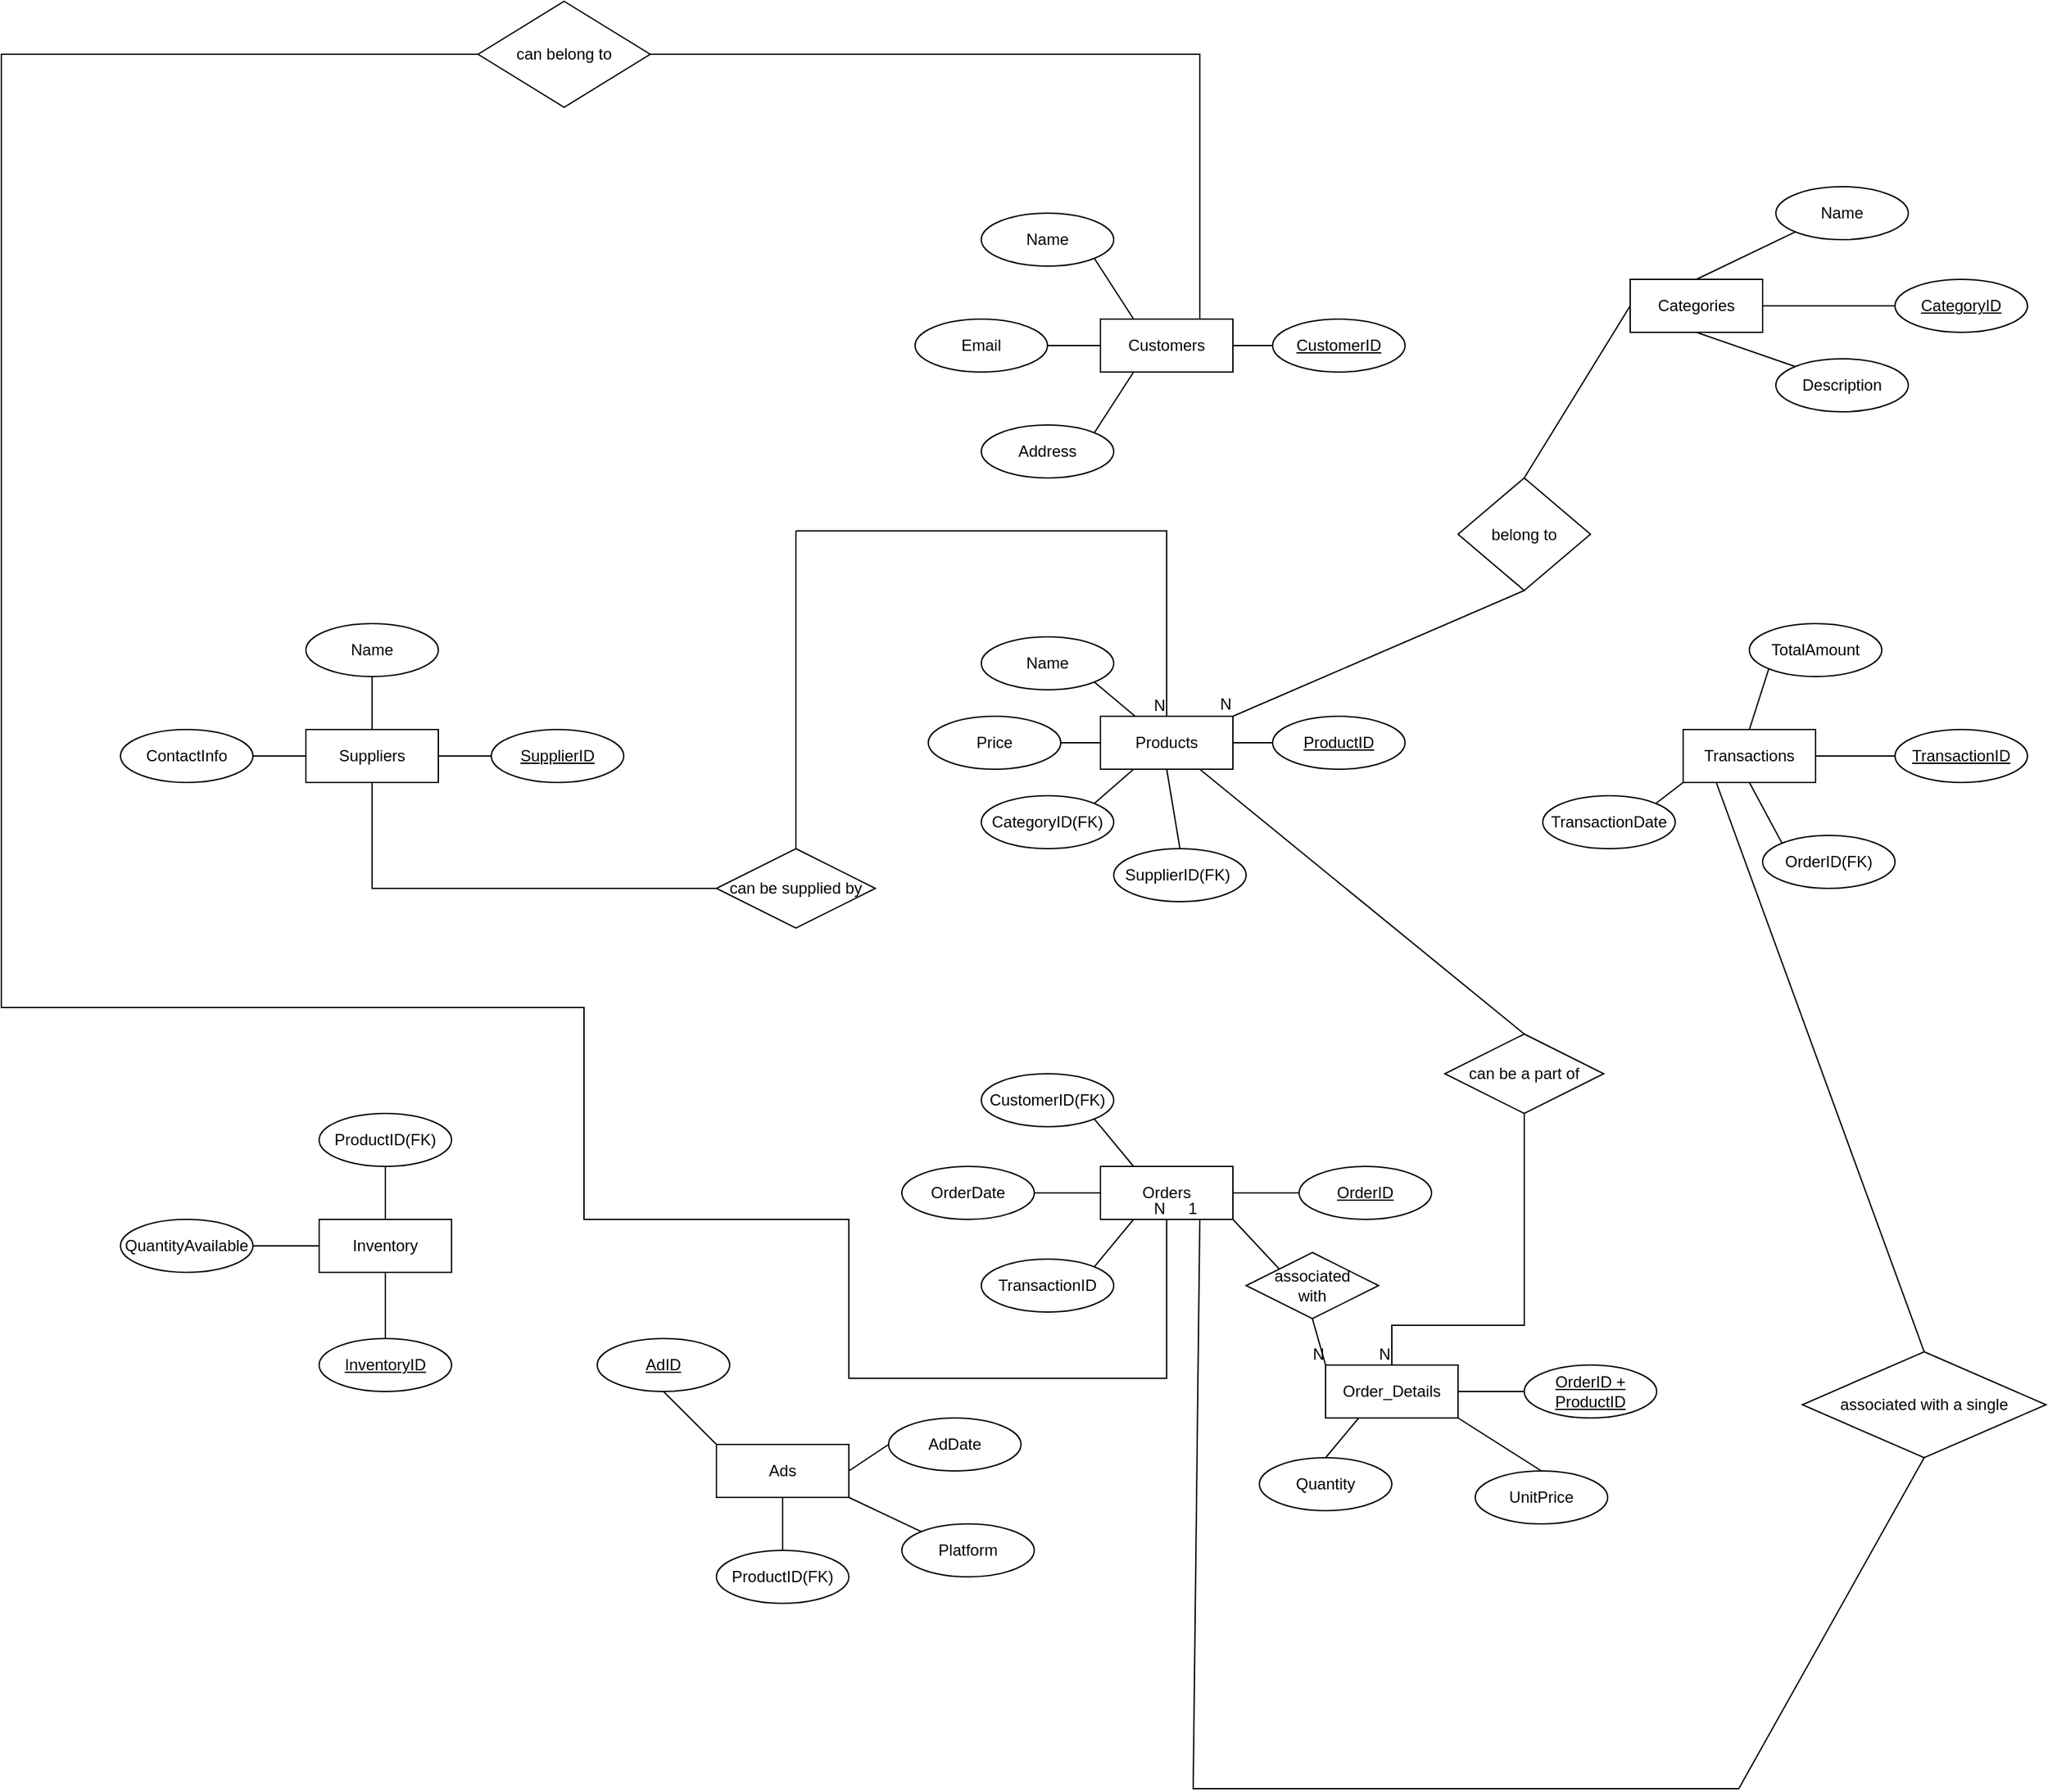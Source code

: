 <mxfile version="23.1.2" type="github">
  <diagram id="R2lEEEUBdFMjLlhIrx00" name="Page-1">
    <mxGraphModel dx="2417" dy="837" grid="1" gridSize="10" guides="1" tooltips="1" connect="1" arrows="1" fold="1" page="1" pageScale="1" pageWidth="827" pageHeight="1169" math="0" shadow="0" extFonts="Permanent Marker^https://fonts.googleapis.com/css?family=Permanent+Marker">
      <root>
        <mxCell id="0" />
        <mxCell id="1" parent="0" />
        <mxCell id="zfA8GvS_sk62KVz_93GT-23" value="Products" style="whiteSpace=wrap;html=1;align=center;" vertex="1" parent="1">
          <mxGeometry x="30" y="1060" width="100" height="40" as="geometry" />
        </mxCell>
        <mxCell id="zfA8GvS_sk62KVz_93GT-25" value="ProductID" style="ellipse;whiteSpace=wrap;html=1;align=center;fontStyle=4;" vertex="1" parent="1">
          <mxGeometry x="160" y="1060" width="100" height="40" as="geometry" />
        </mxCell>
        <mxCell id="zfA8GvS_sk62KVz_93GT-29" value="" style="endArrow=none;html=1;rounded=0;entryX=0;entryY=0.5;entryDx=0;entryDy=0;exitX=1;exitY=0.5;exitDx=0;exitDy=0;" edge="1" parent="1" source="zfA8GvS_sk62KVz_93GT-23" target="zfA8GvS_sk62KVz_93GT-25">
          <mxGeometry relative="1" as="geometry">
            <mxPoint x="50" y="1050" as="sourcePoint" />
            <mxPoint x="210" y="1050" as="targetPoint" />
          </mxGeometry>
        </mxCell>
        <mxCell id="zfA8GvS_sk62KVz_93GT-30" value="Name" style="ellipse;whiteSpace=wrap;html=1;align=center;" vertex="1" parent="1">
          <mxGeometry x="-60" y="1000" width="100" height="40" as="geometry" />
        </mxCell>
        <mxCell id="zfA8GvS_sk62KVz_93GT-31" value="Price" style="ellipse;whiteSpace=wrap;html=1;align=center;" vertex="1" parent="1">
          <mxGeometry x="-100" y="1060" width="100" height="40" as="geometry" />
        </mxCell>
        <mxCell id="zfA8GvS_sk62KVz_93GT-32" value="CategoryID(FK)" style="ellipse;whiteSpace=wrap;html=1;align=center;" vertex="1" parent="1">
          <mxGeometry x="-60" y="1120" width="100" height="40" as="geometry" />
        </mxCell>
        <mxCell id="zfA8GvS_sk62KVz_93GT-33" value="SupplierID(FK)&amp;nbsp;" style="ellipse;whiteSpace=wrap;html=1;align=center;" vertex="1" parent="1">
          <mxGeometry x="40" y="1160" width="100" height="40" as="geometry" />
        </mxCell>
        <mxCell id="zfA8GvS_sk62KVz_93GT-34" value="" style="endArrow=none;html=1;rounded=0;exitX=1;exitY=1;exitDx=0;exitDy=0;" edge="1" parent="1" source="zfA8GvS_sk62KVz_93GT-30" target="zfA8GvS_sk62KVz_93GT-23">
          <mxGeometry relative="1" as="geometry">
            <mxPoint x="50" y="1050" as="sourcePoint" />
            <mxPoint x="210" y="1050" as="targetPoint" />
          </mxGeometry>
        </mxCell>
        <mxCell id="zfA8GvS_sk62KVz_93GT-35" value="" style="endArrow=none;html=1;rounded=0;exitX=1;exitY=0.5;exitDx=0;exitDy=0;entryX=0;entryY=0.5;entryDx=0;entryDy=0;" edge="1" parent="1" source="zfA8GvS_sk62KVz_93GT-31" target="zfA8GvS_sk62KVz_93GT-23">
          <mxGeometry relative="1" as="geometry">
            <mxPoint x="60" y="1060" as="sourcePoint" />
            <mxPoint x="220" y="1060" as="targetPoint" />
          </mxGeometry>
        </mxCell>
        <mxCell id="zfA8GvS_sk62KVz_93GT-36" value="" style="endArrow=none;html=1;rounded=0;exitX=1;exitY=0;exitDx=0;exitDy=0;entryX=0.25;entryY=1;entryDx=0;entryDy=0;" edge="1" parent="1" source="zfA8GvS_sk62KVz_93GT-32" target="zfA8GvS_sk62KVz_93GT-23">
          <mxGeometry relative="1" as="geometry">
            <mxPoint x="70" y="1070" as="sourcePoint" />
            <mxPoint x="230" y="1070" as="targetPoint" />
          </mxGeometry>
        </mxCell>
        <mxCell id="zfA8GvS_sk62KVz_93GT-37" value="" style="endArrow=none;html=1;rounded=0;exitX=0.5;exitY=0;exitDx=0;exitDy=0;entryX=0.5;entryY=1;entryDx=0;entryDy=0;" edge="1" parent="1" source="zfA8GvS_sk62KVz_93GT-33" target="zfA8GvS_sk62KVz_93GT-23">
          <mxGeometry relative="1" as="geometry">
            <mxPoint x="80" y="1080" as="sourcePoint" />
            <mxPoint x="240" y="1080" as="targetPoint" />
          </mxGeometry>
        </mxCell>
        <mxCell id="zfA8GvS_sk62KVz_93GT-38" value="Customers" style="whiteSpace=wrap;html=1;align=center;" vertex="1" parent="1">
          <mxGeometry x="30" y="760" width="100" height="40" as="geometry" />
        </mxCell>
        <mxCell id="zfA8GvS_sk62KVz_93GT-39" value="CustomerID" style="ellipse;whiteSpace=wrap;html=1;align=center;fontStyle=4;" vertex="1" parent="1">
          <mxGeometry x="160" y="760" width="100" height="40" as="geometry" />
        </mxCell>
        <mxCell id="zfA8GvS_sk62KVz_93GT-40" value="Name" style="ellipse;whiteSpace=wrap;html=1;align=center;" vertex="1" parent="1">
          <mxGeometry x="-60" y="680" width="100" height="40" as="geometry" />
        </mxCell>
        <mxCell id="zfA8GvS_sk62KVz_93GT-41" value="Email" style="ellipse;whiteSpace=wrap;html=1;align=center;" vertex="1" parent="1">
          <mxGeometry x="-110" y="760" width="100" height="40" as="geometry" />
        </mxCell>
        <mxCell id="zfA8GvS_sk62KVz_93GT-42" value="Address" style="ellipse;whiteSpace=wrap;html=1;align=center;" vertex="1" parent="1">
          <mxGeometry x="-60" y="840" width="100" height="40" as="geometry" />
        </mxCell>
        <mxCell id="zfA8GvS_sk62KVz_93GT-43" value="" style="endArrow=none;html=1;rounded=0;exitX=1;exitY=0;exitDx=0;exitDy=0;entryX=0.25;entryY=1;entryDx=0;entryDy=0;" edge="1" parent="1" source="zfA8GvS_sk62KVz_93GT-42" target="zfA8GvS_sk62KVz_93GT-38">
          <mxGeometry relative="1" as="geometry">
            <mxPoint x="90" y="860.48" as="sourcePoint" />
            <mxPoint x="310" y="880" as="targetPoint" />
          </mxGeometry>
        </mxCell>
        <mxCell id="zfA8GvS_sk62KVz_93GT-44" value="" style="endArrow=none;html=1;rounded=0;exitX=1;exitY=0.5;exitDx=0;exitDy=0;entryX=0;entryY=0.5;entryDx=0;entryDy=0;" edge="1" parent="1" source="zfA8GvS_sk62KVz_93GT-41" target="zfA8GvS_sk62KVz_93GT-38">
          <mxGeometry relative="1" as="geometry">
            <mxPoint x="110" y="850" as="sourcePoint" />
            <mxPoint x="270" y="850" as="targetPoint" />
          </mxGeometry>
        </mxCell>
        <mxCell id="zfA8GvS_sk62KVz_93GT-45" value="" style="endArrow=none;html=1;rounded=0;exitX=1;exitY=1;exitDx=0;exitDy=0;entryX=0.25;entryY=0;entryDx=0;entryDy=0;" edge="1" parent="1" source="zfA8GvS_sk62KVz_93GT-40" target="zfA8GvS_sk62KVz_93GT-38">
          <mxGeometry relative="1" as="geometry">
            <mxPoint x="70" y="850" as="sourcePoint" />
            <mxPoint x="230" y="850" as="targetPoint" />
          </mxGeometry>
        </mxCell>
        <mxCell id="zfA8GvS_sk62KVz_93GT-46" value="" style="endArrow=none;html=1;rounded=0;entryX=0;entryY=0.5;entryDx=0;entryDy=0;exitX=1;exitY=0.5;exitDx=0;exitDy=0;" edge="1" parent="1" source="zfA8GvS_sk62KVz_93GT-38" target="zfA8GvS_sk62KVz_93GT-39">
          <mxGeometry relative="1" as="geometry">
            <mxPoint x="80" y="860" as="sourcePoint" />
            <mxPoint x="240" y="860" as="targetPoint" />
          </mxGeometry>
        </mxCell>
        <mxCell id="zfA8GvS_sk62KVz_93GT-47" value="Orders" style="whiteSpace=wrap;html=1;align=center;" vertex="1" parent="1">
          <mxGeometry x="30" y="1400" width="100" height="40" as="geometry" />
        </mxCell>
        <mxCell id="zfA8GvS_sk62KVz_93GT-48" value="OrderID" style="ellipse;whiteSpace=wrap;html=1;align=center;fontStyle=4;" vertex="1" parent="1">
          <mxGeometry x="180" y="1400" width="100" height="40" as="geometry" />
        </mxCell>
        <mxCell id="zfA8GvS_sk62KVz_93GT-49" value="CustomerID(FK)" style="ellipse;whiteSpace=wrap;html=1;align=center;" vertex="1" parent="1">
          <mxGeometry x="-60" y="1330" width="100" height="40" as="geometry" />
        </mxCell>
        <mxCell id="zfA8GvS_sk62KVz_93GT-50" value="OrderDate" style="ellipse;whiteSpace=wrap;html=1;align=center;" vertex="1" parent="1">
          <mxGeometry x="-120" y="1400" width="100" height="40" as="geometry" />
        </mxCell>
        <mxCell id="zfA8GvS_sk62KVz_93GT-51" value="TransactionID" style="ellipse;whiteSpace=wrap;html=1;align=center;" vertex="1" parent="1">
          <mxGeometry x="-60" y="1470" width="100" height="40" as="geometry" />
        </mxCell>
        <mxCell id="zfA8GvS_sk62KVz_93GT-52" value="" style="endArrow=none;html=1;rounded=0;entryX=0;entryY=0.5;entryDx=0;entryDy=0;exitX=1;exitY=0.5;exitDx=0;exitDy=0;" edge="1" parent="1" source="zfA8GvS_sk62KVz_93GT-50" target="zfA8GvS_sk62KVz_93GT-47">
          <mxGeometry relative="1" as="geometry">
            <mxPoint x="-30" y="1480" as="sourcePoint" />
            <mxPoint x="130" y="1480" as="targetPoint" />
          </mxGeometry>
        </mxCell>
        <mxCell id="zfA8GvS_sk62KVz_93GT-54" value="" style="endArrow=none;html=1;rounded=0;entryX=0.25;entryY=1;entryDx=0;entryDy=0;exitX=1;exitY=0;exitDx=0;exitDy=0;" edge="1" parent="1" source="zfA8GvS_sk62KVz_93GT-51" target="zfA8GvS_sk62KVz_93GT-47">
          <mxGeometry relative="1" as="geometry">
            <mxPoint x="-10" y="1430" as="sourcePoint" />
            <mxPoint x="40" y="1430" as="targetPoint" />
          </mxGeometry>
        </mxCell>
        <mxCell id="zfA8GvS_sk62KVz_93GT-55" value="" style="endArrow=none;html=1;rounded=0;entryX=0.25;entryY=0;entryDx=0;entryDy=0;exitX=1;exitY=1;exitDx=0;exitDy=0;" edge="1" parent="1" source="zfA8GvS_sk62KVz_93GT-49" target="zfA8GvS_sk62KVz_93GT-47">
          <mxGeometry relative="1" as="geometry">
            <mxPoint y="1440" as="sourcePoint" />
            <mxPoint x="50" y="1440" as="targetPoint" />
          </mxGeometry>
        </mxCell>
        <mxCell id="zfA8GvS_sk62KVz_93GT-56" value="" style="endArrow=none;html=1;rounded=0;entryX=1;entryY=0.5;entryDx=0;entryDy=0;exitX=0;exitY=0.5;exitDx=0;exitDy=0;" edge="1" parent="1" source="zfA8GvS_sk62KVz_93GT-48" target="zfA8GvS_sk62KVz_93GT-47">
          <mxGeometry relative="1" as="geometry">
            <mxPoint x="10" y="1450" as="sourcePoint" />
            <mxPoint x="60" y="1450" as="targetPoint" />
          </mxGeometry>
        </mxCell>
        <mxCell id="zfA8GvS_sk62KVz_93GT-57" value="Order_Details" style="whiteSpace=wrap;html=1;align=center;" vertex="1" parent="1">
          <mxGeometry x="200" y="1550" width="100" height="40" as="geometry" />
        </mxCell>
        <mxCell id="zfA8GvS_sk62KVz_93GT-58" value="OrderID + ProductID" style="ellipse;whiteSpace=wrap;html=1;align=center;fontStyle=4;" vertex="1" parent="1">
          <mxGeometry x="350" y="1550" width="100" height="40" as="geometry" />
        </mxCell>
        <mxCell id="zfA8GvS_sk62KVz_93GT-59" value="UnitPrice" style="ellipse;whiteSpace=wrap;html=1;align=center;" vertex="1" parent="1">
          <mxGeometry x="313" y="1630" width="100" height="40" as="geometry" />
        </mxCell>
        <mxCell id="zfA8GvS_sk62KVz_93GT-60" value="Quantity" style="ellipse;whiteSpace=wrap;html=1;align=center;" vertex="1" parent="1">
          <mxGeometry x="150" y="1620" width="100" height="40" as="geometry" />
        </mxCell>
        <mxCell id="zfA8GvS_sk62KVz_93GT-61" value="" style="endArrow=none;html=1;rounded=0;entryX=0.5;entryY=0;entryDx=0;entryDy=0;exitX=0.25;exitY=1;exitDx=0;exitDy=0;" edge="1" parent="1" source="zfA8GvS_sk62KVz_93GT-57" target="zfA8GvS_sk62KVz_93GT-60">
          <mxGeometry relative="1" as="geometry">
            <mxPoint x="20" y="1460" as="sourcePoint" />
            <mxPoint x="70" y="1460" as="targetPoint" />
          </mxGeometry>
        </mxCell>
        <mxCell id="zfA8GvS_sk62KVz_93GT-62" value="" style="endArrow=none;html=1;rounded=0;entryX=0;entryY=0.5;entryDx=0;entryDy=0;exitX=1;exitY=0.5;exitDx=0;exitDy=0;" edge="1" parent="1" source="zfA8GvS_sk62KVz_93GT-57" target="zfA8GvS_sk62KVz_93GT-58">
          <mxGeometry relative="1" as="geometry">
            <mxPoint x="30" y="1470" as="sourcePoint" />
            <mxPoint x="80" y="1470" as="targetPoint" />
          </mxGeometry>
        </mxCell>
        <mxCell id="zfA8GvS_sk62KVz_93GT-63" value="" style="endArrow=none;html=1;rounded=0;entryX=0.5;entryY=0;entryDx=0;entryDy=0;exitX=1;exitY=1;exitDx=0;exitDy=0;" edge="1" parent="1" source="zfA8GvS_sk62KVz_93GT-57" target="zfA8GvS_sk62KVz_93GT-59">
          <mxGeometry relative="1" as="geometry">
            <mxPoint x="40" y="1480" as="sourcePoint" />
            <mxPoint x="90" y="1480" as="targetPoint" />
          </mxGeometry>
        </mxCell>
        <mxCell id="zfA8GvS_sk62KVz_93GT-64" value="Transactions" style="whiteSpace=wrap;html=1;align=center;" vertex="1" parent="1">
          <mxGeometry x="470" y="1070" width="100" height="40" as="geometry" />
        </mxCell>
        <mxCell id="zfA8GvS_sk62KVz_93GT-65" value="TransactionID" style="ellipse;whiteSpace=wrap;html=1;align=center;fontStyle=4;" vertex="1" parent="1">
          <mxGeometry x="630" y="1070" width="100" height="40" as="geometry" />
        </mxCell>
        <mxCell id="zfA8GvS_sk62KVz_93GT-66" value="OrderID(FK)" style="ellipse;whiteSpace=wrap;html=1;align=center;" vertex="1" parent="1">
          <mxGeometry x="530" y="1150" width="100" height="40" as="geometry" />
        </mxCell>
        <mxCell id="zfA8GvS_sk62KVz_93GT-67" value="TransactionDate" style="ellipse;whiteSpace=wrap;html=1;align=center;" vertex="1" parent="1">
          <mxGeometry x="364" y="1120" width="100" height="40" as="geometry" />
        </mxCell>
        <mxCell id="zfA8GvS_sk62KVz_93GT-68" value="TotalAmount" style="ellipse;whiteSpace=wrap;html=1;align=center;" vertex="1" parent="1">
          <mxGeometry x="520" y="990" width="100" height="40" as="geometry" />
        </mxCell>
        <mxCell id="zfA8GvS_sk62KVz_93GT-69" value="" style="endArrow=none;html=1;rounded=0;exitX=0.5;exitY=1;exitDx=0;exitDy=0;entryX=0;entryY=0;entryDx=0;entryDy=0;" edge="1" parent="1" source="zfA8GvS_sk62KVz_93GT-64" target="zfA8GvS_sk62KVz_93GT-66">
          <mxGeometry relative="1" as="geometry">
            <mxPoint x="460" y="1140" as="sourcePoint" />
            <mxPoint x="620" y="1140" as="targetPoint" />
          </mxGeometry>
        </mxCell>
        <mxCell id="zfA8GvS_sk62KVz_93GT-71" value="" style="endArrow=none;html=1;rounded=0;exitX=1;exitY=0.5;exitDx=0;exitDy=0;entryX=0;entryY=0.5;entryDx=0;entryDy=0;" edge="1" parent="1" source="zfA8GvS_sk62KVz_93GT-64" target="zfA8GvS_sk62KVz_93GT-65">
          <mxGeometry relative="1" as="geometry">
            <mxPoint x="530" y="1120" as="sourcePoint" />
            <mxPoint x="555" y="1166" as="targetPoint" />
          </mxGeometry>
        </mxCell>
        <mxCell id="zfA8GvS_sk62KVz_93GT-72" value="" style="endArrow=none;html=1;rounded=0;exitX=1;exitY=0;exitDx=0;exitDy=0;entryX=0;entryY=1;entryDx=0;entryDy=0;" edge="1" parent="1" source="zfA8GvS_sk62KVz_93GT-67" target="zfA8GvS_sk62KVz_93GT-64">
          <mxGeometry relative="1" as="geometry">
            <mxPoint x="580" y="1100" as="sourcePoint" />
            <mxPoint x="640" y="1100" as="targetPoint" />
          </mxGeometry>
        </mxCell>
        <mxCell id="zfA8GvS_sk62KVz_93GT-73" value="" style="endArrow=none;html=1;rounded=0;exitX=0;exitY=1;exitDx=0;exitDy=0;entryX=0.5;entryY=0;entryDx=0;entryDy=0;" edge="1" parent="1" source="zfA8GvS_sk62KVz_93GT-68" target="zfA8GvS_sk62KVz_93GT-64">
          <mxGeometry relative="1" as="geometry">
            <mxPoint x="459" y="1136" as="sourcePoint" />
            <mxPoint x="480" y="1120" as="targetPoint" />
          </mxGeometry>
        </mxCell>
        <mxCell id="zfA8GvS_sk62KVz_93GT-74" value="Suppliers" style="whiteSpace=wrap;html=1;align=center;" vertex="1" parent="1">
          <mxGeometry x="-570" y="1070" width="100" height="40" as="geometry" />
        </mxCell>
        <mxCell id="zfA8GvS_sk62KVz_93GT-75" value="SupplierID" style="ellipse;whiteSpace=wrap;html=1;align=center;fontStyle=4;" vertex="1" parent="1">
          <mxGeometry x="-430" y="1070" width="100" height="40" as="geometry" />
        </mxCell>
        <mxCell id="zfA8GvS_sk62KVz_93GT-76" value="Name" style="ellipse;whiteSpace=wrap;html=1;align=center;" vertex="1" parent="1">
          <mxGeometry x="-570" y="990" width="100" height="40" as="geometry" />
        </mxCell>
        <mxCell id="zfA8GvS_sk62KVz_93GT-77" value="ContactInfo" style="ellipse;whiteSpace=wrap;html=1;align=center;" vertex="1" parent="1">
          <mxGeometry x="-710" y="1070" width="100" height="40" as="geometry" />
        </mxCell>
        <mxCell id="zfA8GvS_sk62KVz_93GT-78" value="" style="endArrow=none;html=1;rounded=0;entryX=0;entryY=0.5;entryDx=0;entryDy=0;exitX=1;exitY=0.5;exitDx=0;exitDy=0;" edge="1" parent="1" source="zfA8GvS_sk62KVz_93GT-77" target="zfA8GvS_sk62KVz_93GT-74">
          <mxGeometry relative="1" as="geometry">
            <mxPoint x="-610" y="1220" as="sourcePoint" />
            <mxPoint x="-450" y="1220" as="targetPoint" />
          </mxGeometry>
        </mxCell>
        <mxCell id="zfA8GvS_sk62KVz_93GT-79" value="" style="endArrow=none;html=1;rounded=0;entryX=0;entryY=0.5;entryDx=0;entryDy=0;exitX=1;exitY=0.5;exitDx=0;exitDy=0;" edge="1" parent="1" source="zfA8GvS_sk62KVz_93GT-74" target="zfA8GvS_sk62KVz_93GT-75">
          <mxGeometry relative="1" as="geometry">
            <mxPoint x="-600" y="1230" as="sourcePoint" />
            <mxPoint x="-440" y="1230" as="targetPoint" />
          </mxGeometry>
        </mxCell>
        <mxCell id="zfA8GvS_sk62KVz_93GT-80" value="" style="endArrow=none;html=1;rounded=0;exitX=0.5;exitY=1;exitDx=0;exitDy=0;" edge="1" parent="1" source="zfA8GvS_sk62KVz_93GT-76" target="zfA8GvS_sk62KVz_93GT-74">
          <mxGeometry relative="1" as="geometry">
            <mxPoint x="-590" y="1240" as="sourcePoint" />
            <mxPoint x="-430" y="1240" as="targetPoint" />
          </mxGeometry>
        </mxCell>
        <mxCell id="zfA8GvS_sk62KVz_93GT-81" value="Categories" style="whiteSpace=wrap;html=1;align=center;" vertex="1" parent="1">
          <mxGeometry x="430" y="730" width="100" height="40" as="geometry" />
        </mxCell>
        <mxCell id="zfA8GvS_sk62KVz_93GT-82" value="CategoryID" style="ellipse;whiteSpace=wrap;html=1;align=center;fontStyle=4;" vertex="1" parent="1">
          <mxGeometry x="630" y="730" width="100" height="40" as="geometry" />
        </mxCell>
        <mxCell id="zfA8GvS_sk62KVz_93GT-83" value="Description" style="ellipse;whiteSpace=wrap;html=1;align=center;" vertex="1" parent="1">
          <mxGeometry x="540" y="790" width="100" height="40" as="geometry" />
        </mxCell>
        <mxCell id="zfA8GvS_sk62KVz_93GT-84" value="Name" style="ellipse;whiteSpace=wrap;html=1;align=center;" vertex="1" parent="1">
          <mxGeometry x="540" y="660" width="100" height="40" as="geometry" />
        </mxCell>
        <mxCell id="zfA8GvS_sk62KVz_93GT-85" value="" style="endArrow=none;html=1;rounded=0;exitX=0;exitY=0;exitDx=0;exitDy=0;entryX=0.5;entryY=1;entryDx=0;entryDy=0;" edge="1" parent="1" source="zfA8GvS_sk62KVz_93GT-83" target="zfA8GvS_sk62KVz_93GT-81">
          <mxGeometry relative="1" as="geometry">
            <mxPoint x="20" y="940" as="sourcePoint" />
            <mxPoint x="100" y="940" as="targetPoint" />
          </mxGeometry>
        </mxCell>
        <mxCell id="zfA8GvS_sk62KVz_93GT-86" value="" style="endArrow=none;html=1;rounded=0;entryX=0;entryY=0.5;entryDx=0;entryDy=0;exitX=1;exitY=0.5;exitDx=0;exitDy=0;" edge="1" parent="1" source="zfA8GvS_sk62KVz_93GT-81" target="zfA8GvS_sk62KVz_93GT-82">
          <mxGeometry relative="1" as="geometry">
            <mxPoint x="320" y="930" as="sourcePoint" />
            <mxPoint x="110" y="950" as="targetPoint" />
          </mxGeometry>
        </mxCell>
        <mxCell id="zfA8GvS_sk62KVz_93GT-87" value="" style="endArrow=none;html=1;rounded=0;entryX=0;entryY=1;entryDx=0;entryDy=0;exitX=0.5;exitY=0;exitDx=0;exitDy=0;" edge="1" parent="1" source="zfA8GvS_sk62KVz_93GT-81" target="zfA8GvS_sk62KVz_93GT-84">
          <mxGeometry relative="1" as="geometry">
            <mxPoint x="40" y="960" as="sourcePoint" />
            <mxPoint x="120" y="960" as="targetPoint" />
          </mxGeometry>
        </mxCell>
        <mxCell id="zfA8GvS_sk62KVz_93GT-88" value="Inventory" style="whiteSpace=wrap;html=1;align=center;" vertex="1" parent="1">
          <mxGeometry x="-560" y="1440" width="100" height="40" as="geometry" />
        </mxCell>
        <mxCell id="zfA8GvS_sk62KVz_93GT-89" value="InventoryID" style="ellipse;whiteSpace=wrap;html=1;align=center;fontStyle=4;" vertex="1" parent="1">
          <mxGeometry x="-560" y="1530" width="100" height="40" as="geometry" />
        </mxCell>
        <mxCell id="zfA8GvS_sk62KVz_93GT-90" value="ProductID(FK)" style="ellipse;whiteSpace=wrap;html=1;align=center;" vertex="1" parent="1">
          <mxGeometry x="-560" y="1360" width="100" height="40" as="geometry" />
        </mxCell>
        <mxCell id="zfA8GvS_sk62KVz_93GT-91" value="QuantityAvailable" style="ellipse;whiteSpace=wrap;html=1;align=center;" vertex="1" parent="1">
          <mxGeometry x="-710" y="1440" width="100" height="40" as="geometry" />
        </mxCell>
        <mxCell id="zfA8GvS_sk62KVz_93GT-93" value="" style="endArrow=none;html=1;rounded=0;exitX=0.5;exitY=1;exitDx=0;exitDy=0;entryX=0.5;entryY=0;entryDx=0;entryDy=0;" edge="1" parent="1" source="zfA8GvS_sk62KVz_93GT-88" target="zfA8GvS_sk62KVz_93GT-89">
          <mxGeometry relative="1" as="geometry">
            <mxPoint x="-680" y="1550" as="sourcePoint" />
            <mxPoint x="-600" y="1600" as="targetPoint" />
          </mxGeometry>
        </mxCell>
        <mxCell id="zfA8GvS_sk62KVz_93GT-94" value="" style="endArrow=none;html=1;rounded=0;exitX=1;exitY=0.5;exitDx=0;exitDy=0;entryX=0;entryY=0.5;entryDx=0;entryDy=0;" edge="1" parent="1" source="zfA8GvS_sk62KVz_93GT-91" target="zfA8GvS_sk62KVz_93GT-88">
          <mxGeometry relative="1" as="geometry">
            <mxPoint x="-670" y="1560" as="sourcePoint" />
            <mxPoint x="-590" y="1610" as="targetPoint" />
          </mxGeometry>
        </mxCell>
        <mxCell id="zfA8GvS_sk62KVz_93GT-95" value="" style="endArrow=none;html=1;rounded=0;entryX=0.5;entryY=1;entryDx=0;entryDy=0;exitX=0.5;exitY=0;exitDx=0;exitDy=0;" edge="1" parent="1" source="zfA8GvS_sk62KVz_93GT-88" target="zfA8GvS_sk62KVz_93GT-90">
          <mxGeometry relative="1" as="geometry">
            <mxPoint x="-660" y="1570" as="sourcePoint" />
            <mxPoint x="-580" y="1620" as="targetPoint" />
          </mxGeometry>
        </mxCell>
        <mxCell id="zfA8GvS_sk62KVz_93GT-96" value="Ads" style="whiteSpace=wrap;html=1;align=center;" vertex="1" parent="1">
          <mxGeometry x="-260" y="1610" width="100" height="40" as="geometry" />
        </mxCell>
        <mxCell id="zfA8GvS_sk62KVz_93GT-97" value="AdID" style="ellipse;whiteSpace=wrap;html=1;align=center;fontStyle=4;" vertex="1" parent="1">
          <mxGeometry x="-350" y="1530" width="100" height="40" as="geometry" />
        </mxCell>
        <mxCell id="zfA8GvS_sk62KVz_93GT-98" value="ProductID(FK)" style="ellipse;whiteSpace=wrap;html=1;align=center;" vertex="1" parent="1">
          <mxGeometry x="-260" y="1690" width="100" height="40" as="geometry" />
        </mxCell>
        <mxCell id="zfA8GvS_sk62KVz_93GT-99" value="AdDate" style="ellipse;whiteSpace=wrap;html=1;align=center;" vertex="1" parent="1">
          <mxGeometry x="-130" y="1590" width="100" height="40" as="geometry" />
        </mxCell>
        <mxCell id="zfA8GvS_sk62KVz_93GT-100" value="Platform" style="ellipse;whiteSpace=wrap;html=1;align=center;" vertex="1" parent="1">
          <mxGeometry x="-120" y="1670" width="100" height="40" as="geometry" />
        </mxCell>
        <mxCell id="zfA8GvS_sk62KVz_93GT-101" value="" style="endArrow=none;html=1;rounded=0;exitX=1;exitY=0.5;exitDx=0;exitDy=0;entryX=0;entryY=0.5;entryDx=0;entryDy=0;" edge="1" parent="1" source="zfA8GvS_sk62KVz_93GT-96" target="zfA8GvS_sk62KVz_93GT-99">
          <mxGeometry relative="1" as="geometry">
            <mxPoint x="-80" y="1650" as="sourcePoint" />
            <mxPoint x="80" y="1650" as="targetPoint" />
          </mxGeometry>
        </mxCell>
        <mxCell id="zfA8GvS_sk62KVz_93GT-102" value="" style="endArrow=none;html=1;rounded=0;exitX=1;exitY=1;exitDx=0;exitDy=0;entryX=0;entryY=0;entryDx=0;entryDy=0;" edge="1" parent="1" source="zfA8GvS_sk62KVz_93GT-96" target="zfA8GvS_sk62KVz_93GT-100">
          <mxGeometry relative="1" as="geometry">
            <mxPoint x="-70" y="1660" as="sourcePoint" />
            <mxPoint x="90" y="1660" as="targetPoint" />
          </mxGeometry>
        </mxCell>
        <mxCell id="zfA8GvS_sk62KVz_93GT-103" value="" style="endArrow=none;html=1;rounded=0;exitX=0.5;exitY=0;exitDx=0;exitDy=0;entryX=0.5;entryY=1;entryDx=0;entryDy=0;" edge="1" parent="1" source="zfA8GvS_sk62KVz_93GT-98" target="zfA8GvS_sk62KVz_93GT-96">
          <mxGeometry relative="1" as="geometry">
            <mxPoint x="-60" y="1670" as="sourcePoint" />
            <mxPoint x="100" y="1670" as="targetPoint" />
          </mxGeometry>
        </mxCell>
        <mxCell id="zfA8GvS_sk62KVz_93GT-104" value="" style="endArrow=none;html=1;rounded=0;exitX=0;exitY=0;exitDx=0;exitDy=0;entryX=0.5;entryY=1;entryDx=0;entryDy=0;" edge="1" parent="1" source="zfA8GvS_sk62KVz_93GT-96" target="zfA8GvS_sk62KVz_93GT-97">
          <mxGeometry relative="1" as="geometry">
            <mxPoint x="-50" y="1680" as="sourcePoint" />
            <mxPoint x="110" y="1680" as="targetPoint" />
          </mxGeometry>
        </mxCell>
        <mxCell id="zfA8GvS_sk62KVz_93GT-106" value="" style="endArrow=none;html=1;rounded=0;entryX=1;entryY=0;entryDx=0;entryDy=0;exitX=0.5;exitY=1;exitDx=0;exitDy=0;" edge="1" parent="1" source="zfA8GvS_sk62KVz_93GT-112" target="zfA8GvS_sk62KVz_93GT-23">
          <mxGeometry relative="1" as="geometry">
            <mxPoint x="-250" y="1220" as="sourcePoint" />
            <mxPoint x="-90" y="1220" as="targetPoint" />
            <Array as="points" />
          </mxGeometry>
        </mxCell>
        <mxCell id="zfA8GvS_sk62KVz_93GT-107" value="N" style="resizable=0;html=1;whiteSpace=wrap;align=right;verticalAlign=bottom;" connectable="0" vertex="1" parent="zfA8GvS_sk62KVz_93GT-106">
          <mxGeometry x="1" relative="1" as="geometry" />
        </mxCell>
        <mxCell id="zfA8GvS_sk62KVz_93GT-108" value="" style="endArrow=none;html=1;rounded=0;entryX=0.5;entryY=0;entryDx=0;entryDy=0;" edge="1" parent="1" target="zfA8GvS_sk62KVz_93GT-23">
          <mxGeometry relative="1" as="geometry">
            <mxPoint x="-200" y="920" as="sourcePoint" />
            <mxPoint x="220" y="1270" as="targetPoint" />
            <Array as="points">
              <mxPoint x="80" y="920" />
            </Array>
          </mxGeometry>
        </mxCell>
        <mxCell id="zfA8GvS_sk62KVz_93GT-109" value="N" style="resizable=0;html=1;whiteSpace=wrap;align=right;verticalAlign=bottom;" connectable="0" vertex="1" parent="zfA8GvS_sk62KVz_93GT-108">
          <mxGeometry x="1" relative="1" as="geometry" />
        </mxCell>
        <mxCell id="zfA8GvS_sk62KVz_93GT-110" value="" style="endArrow=none;html=1;rounded=0;entryX=0.5;entryY=0;entryDx=0;entryDy=0;exitX=0.5;exitY=1;exitDx=0;exitDy=0;" edge="1" parent="1" source="zfA8GvS_sk62KVz_93GT-118" target="zfA8GvS_sk62KVz_93GT-57">
          <mxGeometry relative="1" as="geometry">
            <mxPoint x="350" y="1450" as="sourcePoint" />
            <mxPoint x="510" y="1450" as="targetPoint" />
            <Array as="points">
              <mxPoint x="350" y="1520" />
              <mxPoint x="250" y="1520" />
            </Array>
          </mxGeometry>
        </mxCell>
        <mxCell id="zfA8GvS_sk62KVz_93GT-111" value="N" style="resizable=0;html=1;whiteSpace=wrap;align=right;verticalAlign=bottom;" connectable="0" vertex="1" parent="zfA8GvS_sk62KVz_93GT-110">
          <mxGeometry x="1" relative="1" as="geometry" />
        </mxCell>
        <mxCell id="zfA8GvS_sk62KVz_93GT-113" value="" style="endArrow=none;html=1;rounded=0;entryX=0.5;entryY=0;entryDx=0;entryDy=0;exitX=0;exitY=0.5;exitDx=0;exitDy=0;" edge="1" parent="1" source="zfA8GvS_sk62KVz_93GT-81" target="zfA8GvS_sk62KVz_93GT-112">
          <mxGeometry relative="1" as="geometry">
            <mxPoint x="213" y="930" as="sourcePoint" />
            <mxPoint x="130" y="1060" as="targetPoint" />
            <Array as="points" />
          </mxGeometry>
        </mxCell>
        <mxCell id="zfA8GvS_sk62KVz_93GT-112" value="belong to" style="shape=rhombus;perimeter=rhombusPerimeter;whiteSpace=wrap;html=1;align=center;" vertex="1" parent="1">
          <mxGeometry x="300" y="880" width="100" height="85" as="geometry" />
        </mxCell>
        <mxCell id="zfA8GvS_sk62KVz_93GT-116" value="" style="endArrow=none;html=1;rounded=0;entryX=0.5;entryY=0;entryDx=0;entryDy=0;exitX=0.5;exitY=1;exitDx=0;exitDy=0;" edge="1" parent="1" source="zfA8GvS_sk62KVz_93GT-74" target="zfA8GvS_sk62KVz_93GT-115">
          <mxGeometry relative="1" as="geometry">
            <mxPoint x="-520" y="1110" as="sourcePoint" />
            <mxPoint x="80" y="1060" as="targetPoint" />
            <Array as="points">
              <mxPoint x="-520" y="1190" />
              <mxPoint x="-200" y="1190" />
              <mxPoint x="-200" y="920" />
            </Array>
          </mxGeometry>
        </mxCell>
        <mxCell id="zfA8GvS_sk62KVz_93GT-115" value="can be supplied by" style="shape=rhombus;perimeter=rhombusPerimeter;whiteSpace=wrap;html=1;align=center;" vertex="1" parent="1">
          <mxGeometry x="-260" y="1160" width="120" height="60" as="geometry" />
        </mxCell>
        <mxCell id="zfA8GvS_sk62KVz_93GT-119" value="" style="endArrow=none;html=1;rounded=0;entryX=0.5;entryY=0;entryDx=0;entryDy=0;exitX=0.75;exitY=1;exitDx=0;exitDy=0;" edge="1" parent="1" source="zfA8GvS_sk62KVz_93GT-23" target="zfA8GvS_sk62KVz_93GT-118">
          <mxGeometry relative="1" as="geometry">
            <mxPoint x="105" y="1100" as="sourcePoint" />
            <mxPoint x="250" y="1550" as="targetPoint" />
            <Array as="points" />
          </mxGeometry>
        </mxCell>
        <mxCell id="zfA8GvS_sk62KVz_93GT-118" value="can be a part of" style="shape=rhombus;perimeter=rhombusPerimeter;whiteSpace=wrap;html=1;align=center;" vertex="1" parent="1">
          <mxGeometry x="290" y="1300" width="120" height="60" as="geometry" />
        </mxCell>
        <mxCell id="zfA8GvS_sk62KVz_93GT-121" value="" style="endArrow=none;html=1;rounded=0;entryX=0.5;entryY=1;entryDx=0;entryDy=0;exitX=0;exitY=0.5;exitDx=0;exitDy=0;" edge="1" parent="1" source="zfA8GvS_sk62KVz_93GT-123" target="zfA8GvS_sk62KVz_93GT-47">
          <mxGeometry relative="1" as="geometry">
            <mxPoint x="300" y="1350" as="sourcePoint" />
            <mxPoint x="460" y="1350" as="targetPoint" />
            <Array as="points">
              <mxPoint x="-800" y="560" />
              <mxPoint x="-800" y="1280" />
              <mxPoint x="-360" y="1280" />
              <mxPoint x="-360" y="1440" />
              <mxPoint x="-160" y="1440" />
              <mxPoint x="-160" y="1560" />
              <mxPoint x="80" y="1560" />
            </Array>
          </mxGeometry>
        </mxCell>
        <mxCell id="zfA8GvS_sk62KVz_93GT-122" value="N" style="resizable=0;html=1;whiteSpace=wrap;align=right;verticalAlign=bottom;" connectable="0" vertex="1" parent="zfA8GvS_sk62KVz_93GT-121">
          <mxGeometry x="1" relative="1" as="geometry" />
        </mxCell>
        <mxCell id="zfA8GvS_sk62KVz_93GT-124" value="" style="endArrow=none;html=1;rounded=0;entryX=1;entryY=0.5;entryDx=0;entryDy=0;exitX=0.75;exitY=0;exitDx=0;exitDy=0;" edge="1" parent="1" source="zfA8GvS_sk62KVz_93GT-38" target="zfA8GvS_sk62KVz_93GT-123">
          <mxGeometry relative="1" as="geometry">
            <mxPoint x="105" y="760" as="sourcePoint" />
            <mxPoint x="80" y="1440" as="targetPoint" />
            <Array as="points">
              <mxPoint x="105" y="560" />
            </Array>
          </mxGeometry>
        </mxCell>
        <mxCell id="zfA8GvS_sk62KVz_93GT-123" value="can belong to" style="shape=rhombus;perimeter=rhombusPerimeter;whiteSpace=wrap;html=1;align=center;" vertex="1" parent="1">
          <mxGeometry x="-440" y="520" width="130" height="80" as="geometry" />
        </mxCell>
        <mxCell id="zfA8GvS_sk62KVz_93GT-126" value="" style="endArrow=none;html=1;rounded=0;entryX=0.75;entryY=1;entryDx=0;entryDy=0;exitX=0.5;exitY=1;exitDx=0;exitDy=0;" edge="1" parent="1" source="zfA8GvS_sk62KVz_93GT-128" target="zfA8GvS_sk62KVz_93GT-47">
          <mxGeometry relative="1" as="geometry">
            <mxPoint x="130" y="1861.667" as="sourcePoint" />
            <mxPoint x="-100" y="1310" as="targetPoint" />
            <Array as="points">
              <mxPoint x="512" y="1870" />
              <mxPoint x="100" y="1870" />
            </Array>
          </mxGeometry>
        </mxCell>
        <mxCell id="zfA8GvS_sk62KVz_93GT-127" value="1" style="resizable=0;html=1;whiteSpace=wrap;align=right;verticalAlign=bottom;" connectable="0" vertex="1" parent="zfA8GvS_sk62KVz_93GT-126">
          <mxGeometry x="1" relative="1" as="geometry" />
        </mxCell>
        <mxCell id="zfA8GvS_sk62KVz_93GT-129" value="" style="endArrow=none;html=1;rounded=0;entryX=0.5;entryY=0;entryDx=0;entryDy=0;exitX=0.25;exitY=1;exitDx=0;exitDy=0;" edge="1" parent="1" source="zfA8GvS_sk62KVz_93GT-64" target="zfA8GvS_sk62KVz_93GT-128">
          <mxGeometry relative="1" as="geometry">
            <mxPoint x="495" y="1110" as="sourcePoint" />
            <mxPoint x="130" y="1440" as="targetPoint" />
            <Array as="points" />
          </mxGeometry>
        </mxCell>
        <mxCell id="zfA8GvS_sk62KVz_93GT-128" value="associated with a single" style="shape=rhombus;perimeter=rhombusPerimeter;whiteSpace=wrap;html=1;align=center;" vertex="1" parent="1">
          <mxGeometry x="560" y="1540" width="184" height="80" as="geometry" />
        </mxCell>
        <mxCell id="zfA8GvS_sk62KVz_93GT-131" value="" style="endArrow=none;html=1;rounded=0;entryX=0;entryY=0;entryDx=0;entryDy=0;exitX=0.5;exitY=1;exitDx=0;exitDy=0;" edge="1" parent="1" source="zfA8GvS_sk62KVz_93GT-133" target="zfA8GvS_sk62KVz_93GT-57">
          <mxGeometry relative="1" as="geometry">
            <mxPoint x="30" y="1540" as="sourcePoint" />
            <mxPoint x="190" y="1540" as="targetPoint" />
          </mxGeometry>
        </mxCell>
        <mxCell id="zfA8GvS_sk62KVz_93GT-132" value="N" style="resizable=0;html=1;whiteSpace=wrap;align=right;verticalAlign=bottom;" connectable="0" vertex="1" parent="zfA8GvS_sk62KVz_93GT-131">
          <mxGeometry x="1" relative="1" as="geometry" />
        </mxCell>
        <mxCell id="zfA8GvS_sk62KVz_93GT-134" value="" style="endArrow=none;html=1;rounded=0;entryX=0;entryY=0;entryDx=0;entryDy=0;exitX=1;exitY=1;exitDx=0;exitDy=0;" edge="1" parent="1" source="zfA8GvS_sk62KVz_93GT-47" target="zfA8GvS_sk62KVz_93GT-133">
          <mxGeometry relative="1" as="geometry">
            <mxPoint x="130" y="1440" as="sourcePoint" />
            <mxPoint x="200" y="1550" as="targetPoint" />
          </mxGeometry>
        </mxCell>
        <mxCell id="zfA8GvS_sk62KVz_93GT-133" value="associated&lt;br&gt;with" style="shape=rhombus;perimeter=rhombusPerimeter;whiteSpace=wrap;html=1;align=center;" vertex="1" parent="1">
          <mxGeometry x="140" y="1465" width="100" height="50" as="geometry" />
        </mxCell>
      </root>
    </mxGraphModel>
  </diagram>
</mxfile>
